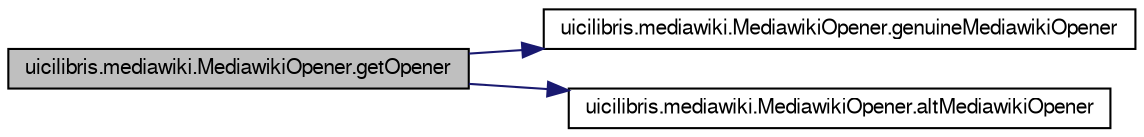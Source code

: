 digraph G
{
  edge [fontname="FreeSans",fontsize="10",labelfontname="FreeSans",labelfontsize="10"];
  node [fontname="FreeSans",fontsize="10",shape=record];
  rankdir="LR";
  Node1 [label="uicilibris.mediawiki.MediawikiOpener.getOpener",height=0.2,width=0.4,color="black", fillcolor="grey75", style="filled" fontcolor="black"];
  Node1 -> Node2 [color="midnightblue",fontsize="10",style="solid",fontname="FreeSans"];
  Node2 [label="uicilibris.mediawiki.MediawikiOpener.genuineMediawikiOpener",height=0.2,width=0.4,color="black", fillcolor="white", style="filled",URL="$classuicilibris_1_1mediawiki_1_1MediawikiOpener.html#ab3c591d43d9c513c655b9c7b42d6f456"];
  Node1 -> Node3 [color="midnightblue",fontsize="10",style="solid",fontname="FreeSans"];
  Node3 [label="uicilibris.mediawiki.MediawikiOpener.altMediawikiOpener",height=0.2,width=0.4,color="black", fillcolor="white", style="filled",URL="$classuicilibris_1_1mediawiki_1_1MediawikiOpener.html#ae4c086c260afec399ece3f3191d52ba1"];
}
